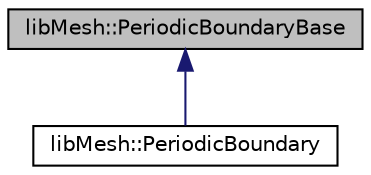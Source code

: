 digraph "libMesh::PeriodicBoundaryBase"
{
 // INTERACTIVE_SVG=YES
  edge [fontname="Helvetica",fontsize="10",labelfontname="Helvetica",labelfontsize="10"];
  node [fontname="Helvetica",fontsize="10",shape=record];
  Node1 [label="libMesh::PeriodicBoundaryBase",height=0.2,width=0.4,color="black", fillcolor="grey75", style="filled" fontcolor="black"];
  Node1 -> Node2 [dir="back",color="midnightblue",fontsize="10",style="solid",fontname="Helvetica"];
  Node2 [label="libMesh::PeriodicBoundary",height=0.2,width=0.4,color="black", fillcolor="white", style="filled",URL="$classlibMesh_1_1PeriodicBoundary.html",tooltip="The definition of a periodic boundary. "];
}
